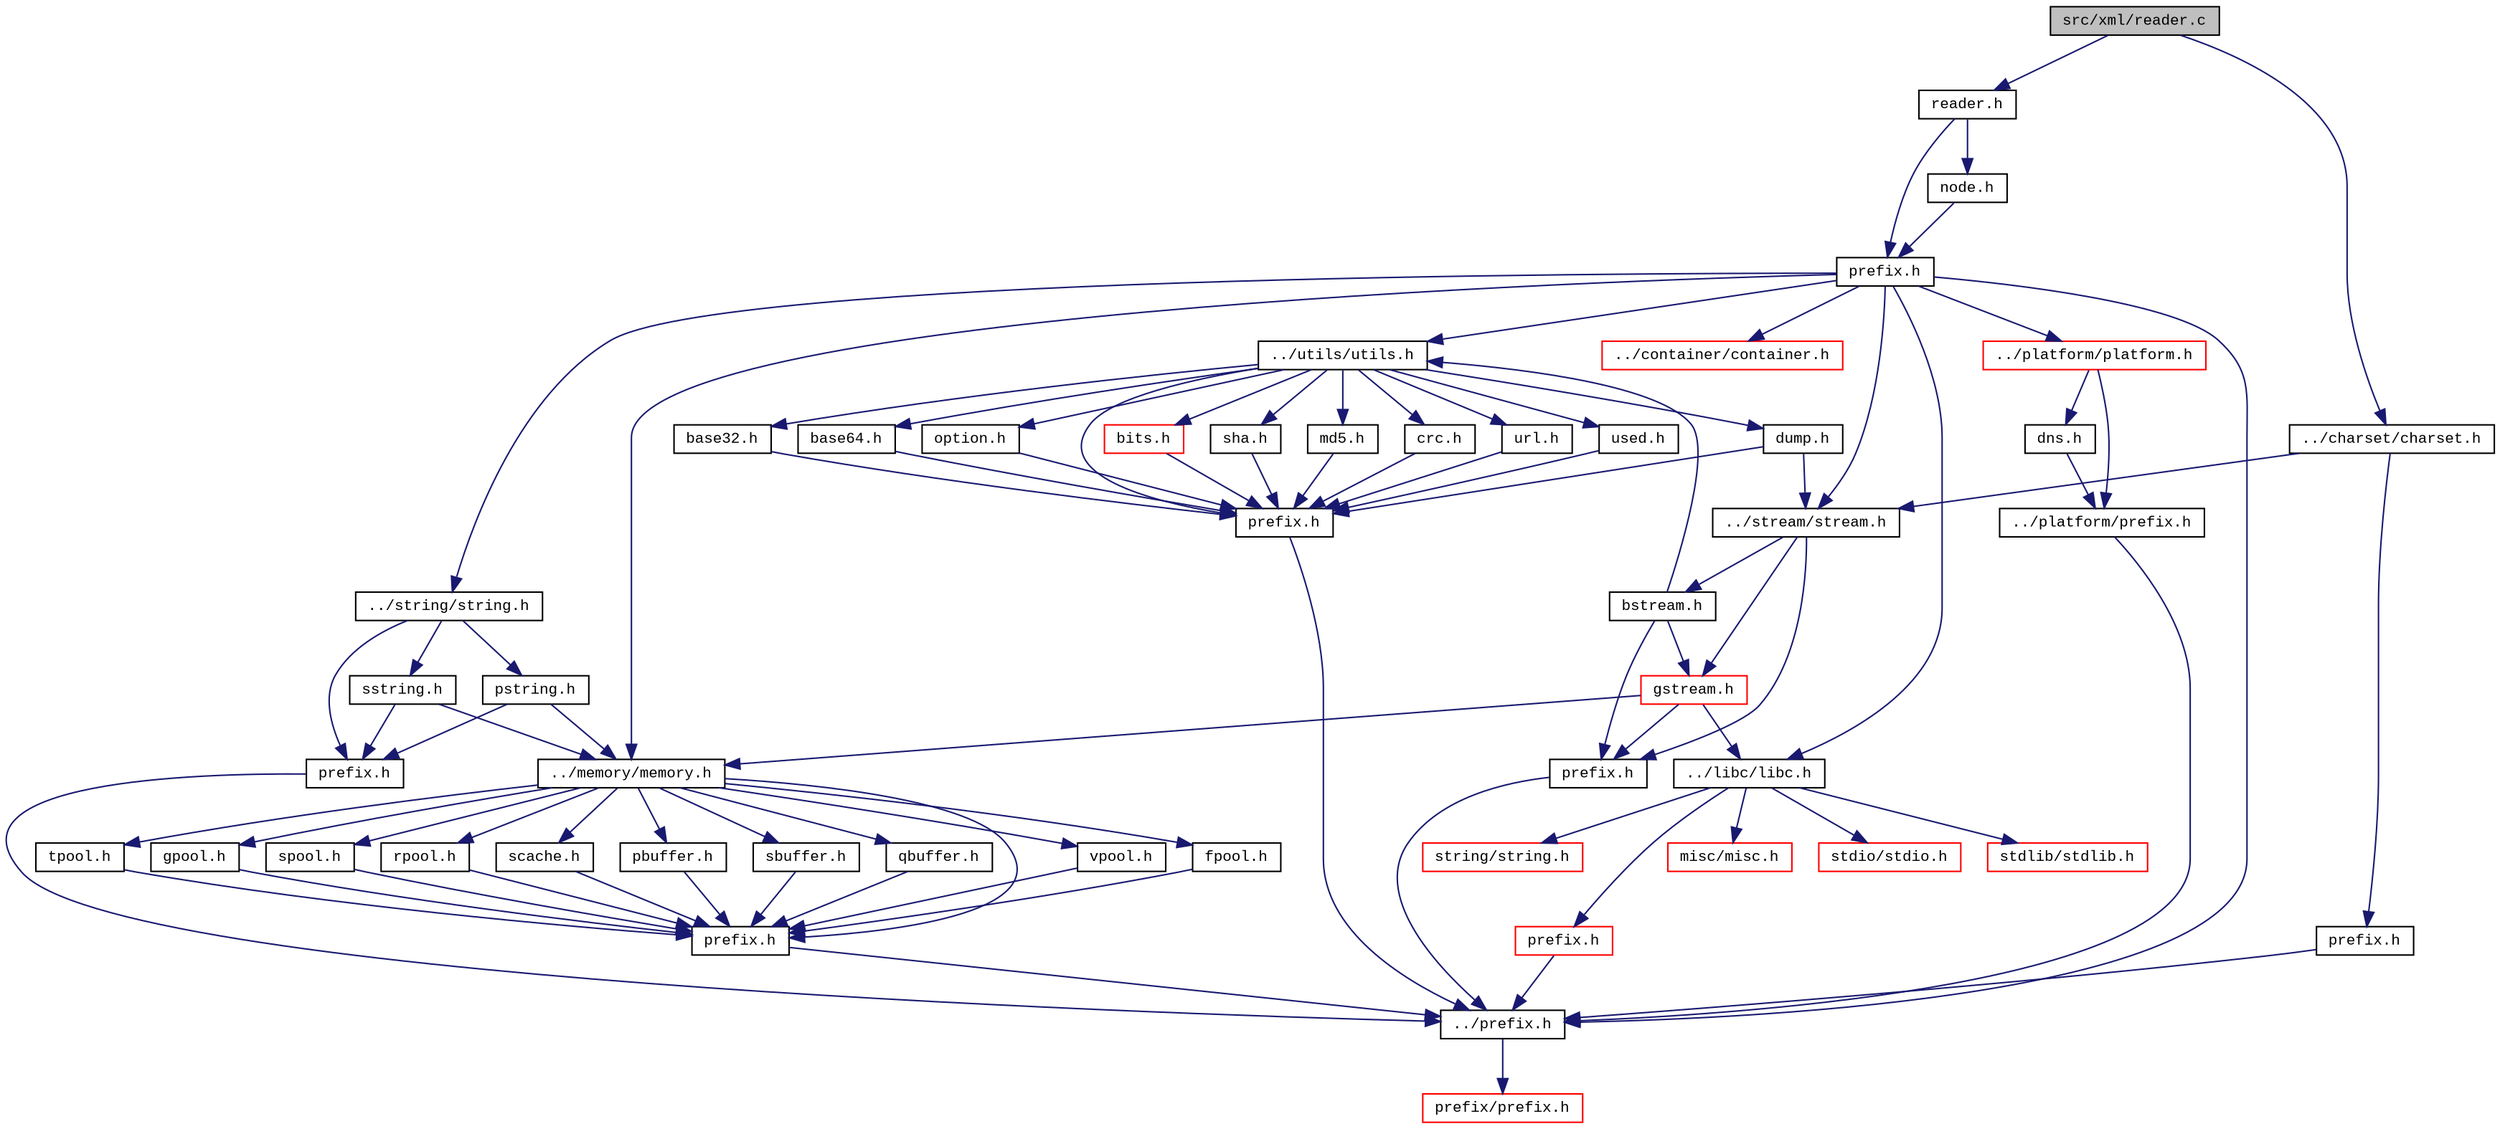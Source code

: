 digraph "src/xml/reader.c"
{
  edge [fontname="CourierNew",fontsize="10",labelfontname="CourierNew",labelfontsize="10"];
  node [fontname="CourierNew",fontsize="10",shape=record];
  Node1 [label="src/xml/reader.c",height=0.2,width=0.4,color="black", fillcolor="grey75", style="filled" fontcolor="black"];
  Node1 -> Node2 [color="midnightblue",fontsize="10",style="solid",fontname="CourierNew"];
  Node2 [label="reader.h",height=0.2,width=0.4,color="black", fillcolor="white", style="filled",URL="$d6/dda/reader_8h.html"];
  Node2 -> Node3 [color="midnightblue",fontsize="10",style="solid",fontname="CourierNew"];
  Node3 [label="prefix.h",height=0.2,width=0.4,color="black", fillcolor="white", style="filled",URL="$d1/d9b/xml_2prefix_8h_source.html"];
  Node3 -> Node4 [color="midnightblue",fontsize="10",style="solid",fontname="CourierNew"];
  Node4 [label="../prefix.h",height=0.2,width=0.4,color="black", fillcolor="white", style="filled",URL="$df/d5c/prefix_8h_source.html"];
  Node4 -> Node5 [color="midnightblue",fontsize="10",style="solid",fontname="CourierNew"];
  Node5 [label="prefix/prefix.h",height=0.2,width=0.4,color="red", fillcolor="white", style="filled",URL="$da/da3/prefix_2prefix_8h_source.html"];
  Node3 -> Node6 [color="midnightblue",fontsize="10",style="solid",fontname="CourierNew"];
  Node6 [label="../libc/libc.h",height=0.2,width=0.4,color="black", fillcolor="white", style="filled",URL="$db/dc8/libc_8h.html"];
  Node6 -> Node7 [color="midnightblue",fontsize="10",style="solid",fontname="CourierNew"];
  Node7 [label="prefix.h",height=0.2,width=0.4,color="red", fillcolor="white", style="filled",URL="$d4/df0/libc_2prefix_8h_source.html"];
  Node7 -> Node4 [color="midnightblue",fontsize="10",style="solid",fontname="CourierNew"];
  Node6 -> Node8 [color="midnightblue",fontsize="10",style="solid",fontname="CourierNew"];
  Node8 [label="misc/misc.h",height=0.2,width=0.4,color="red", fillcolor="white", style="filled",URL="$d4/d08/misc_8h.html"];
  Node6 -> Node9 [color="midnightblue",fontsize="10",style="solid",fontname="CourierNew"];
  Node9 [label="stdio/stdio.h",height=0.2,width=0.4,color="red", fillcolor="white", style="filled",URL="$d6/dd1/stdio_8h.html"];
  Node6 -> Node10 [color="midnightblue",fontsize="10",style="solid",fontname="CourierNew"];
  Node10 [label="stdlib/stdlib.h",height=0.2,width=0.4,color="red", fillcolor="white", style="filled",URL="$dc/d9c/stdlib_8h.html"];
  Node6 -> Node11 [color="midnightblue",fontsize="10",style="solid",fontname="CourierNew"];
  Node11 [label="string/string.h",height=0.2,width=0.4,color="red", fillcolor="white", style="filled",URL="$da/d52/libc_2string_2string_8h_source.html"];
  Node3 -> Node12 [color="midnightblue",fontsize="10",style="solid",fontname="CourierNew"];
  Node12 [label="../utils/utils.h",height=0.2,width=0.4,color="black", fillcolor="white", style="filled",URL="$de/d2f/utils_2utils_8h_source.html"];
  Node12 -> Node13 [color="midnightblue",fontsize="10",style="solid",fontname="CourierNew"];
  Node13 [label="prefix.h",height=0.2,width=0.4,color="black", fillcolor="white", style="filled",URL="$de/d60/utils_2prefix_8h_source.html"];
  Node13 -> Node4 [color="midnightblue",fontsize="10",style="solid",fontname="CourierNew"];
  Node12 -> Node14 [color="midnightblue",fontsize="10",style="solid",fontname="CourierNew"];
  Node14 [label="bits.h",height=0.2,width=0.4,color="red", fillcolor="white", style="filled",URL="$df/db9/bits_8h.html"];
  Node14 -> Node13 [color="midnightblue",fontsize="10",style="solid",fontname="CourierNew"];
  Node12 -> Node15 [color="midnightblue",fontsize="10",style="solid",fontname="CourierNew"];
  Node15 [label="sha.h",height=0.2,width=0.4,color="black", fillcolor="white", style="filled",URL="$d9/d61/sha_8h.html"];
  Node15 -> Node13 [color="midnightblue",fontsize="10",style="solid",fontname="CourierNew"];
  Node12 -> Node16 [color="midnightblue",fontsize="10",style="solid",fontname="CourierNew"];
  Node16 [label="md5.h",height=0.2,width=0.4,color="black", fillcolor="white", style="filled",URL="$da/db0/md5_8h.html"];
  Node16 -> Node13 [color="midnightblue",fontsize="10",style="solid",fontname="CourierNew"];
  Node12 -> Node17 [color="midnightblue",fontsize="10",style="solid",fontname="CourierNew"];
  Node17 [label="crc.h",height=0.2,width=0.4,color="black", fillcolor="white", style="filled",URL="$dc/de6/crc_8h.html"];
  Node17 -> Node13 [color="midnightblue",fontsize="10",style="solid",fontname="CourierNew"];
  Node12 -> Node18 [color="midnightblue",fontsize="10",style="solid",fontname="CourierNew"];
  Node18 [label="url.h",height=0.2,width=0.4,color="black", fillcolor="white", style="filled",URL="$de/d6c/utils_2url_8h_source.html"];
  Node18 -> Node13 [color="midnightblue",fontsize="10",style="solid",fontname="CourierNew"];
  Node12 -> Node19 [color="midnightblue",fontsize="10",style="solid",fontname="CourierNew"];
  Node19 [label="dump.h",height=0.2,width=0.4,color="black", fillcolor="white", style="filled",URL="$d5/de5/dump_8h.html"];
  Node19 -> Node13 [color="midnightblue",fontsize="10",style="solid",fontname="CourierNew"];
  Node19 -> Node20 [color="midnightblue",fontsize="10",style="solid",fontname="CourierNew"];
  Node20 [label="../stream/stream.h",height=0.2,width=0.4,color="black", fillcolor="white", style="filled",URL="$d8/d95/stream_8h.html"];
  Node20 -> Node21 [color="midnightblue",fontsize="10",style="solid",fontname="CourierNew"];
  Node21 [label="prefix.h",height=0.2,width=0.4,color="black", fillcolor="white", style="filled",URL="$d2/dd0/stream_2prefix_8h_source.html"];
  Node21 -> Node4 [color="midnightblue",fontsize="10",style="solid",fontname="CourierNew"];
  Node20 -> Node22 [color="midnightblue",fontsize="10",style="solid",fontname="CourierNew"];
  Node22 [label="bstream.h",height=0.2,width=0.4,color="black", fillcolor="white", style="filled",URL="$de/d56/bstream_8h.html"];
  Node22 -> Node21 [color="midnightblue",fontsize="10",style="solid",fontname="CourierNew"];
  Node22 -> Node23 [color="midnightblue",fontsize="10",style="solid",fontname="CourierNew"];
  Node23 [label="gstream.h",height=0.2,width=0.4,color="red", fillcolor="white", style="filled",URL="$d1/dac/gstream_8h.html"];
  Node23 -> Node21 [color="midnightblue",fontsize="10",style="solid",fontname="CourierNew"];
  Node23 -> Node6 [color="midnightblue",fontsize="10",style="solid",fontname="CourierNew"];
  Node23 -> Node24 [color="midnightblue",fontsize="10",style="solid",fontname="CourierNew"];
  Node24 [label="../memory/memory.h",height=0.2,width=0.4,color="black", fillcolor="white", style="filled",URL="$dc/d18/memory_8h.html"];
  Node24 -> Node25 [color="midnightblue",fontsize="10",style="solid",fontname="CourierNew"];
  Node25 [label="prefix.h",height=0.2,width=0.4,color="black", fillcolor="white", style="filled",URL="$d0/dad/memory_2prefix_8h_source.html"];
  Node25 -> Node4 [color="midnightblue",fontsize="10",style="solid",fontname="CourierNew"];
  Node24 -> Node26 [color="midnightblue",fontsize="10",style="solid",fontname="CourierNew"];
  Node26 [label="vpool.h",height=0.2,width=0.4,color="black", fillcolor="white", style="filled",URL="$d4/d83/vpool_8h.html"];
  Node26 -> Node25 [color="midnightblue",fontsize="10",style="solid",fontname="CourierNew"];
  Node24 -> Node27 [color="midnightblue",fontsize="10",style="solid",fontname="CourierNew"];
  Node27 [label="fpool.h",height=0.2,width=0.4,color="black", fillcolor="white", style="filled",URL="$d6/dec/fpool_8h.html"];
  Node27 -> Node25 [color="midnightblue",fontsize="10",style="solid",fontname="CourierNew"];
  Node24 -> Node28 [color="midnightblue",fontsize="10",style="solid",fontname="CourierNew"];
  Node28 [label="tpool.h",height=0.2,width=0.4,color="black", fillcolor="white", style="filled",URL="$df/d05/tpool_8h.html"];
  Node28 -> Node25 [color="midnightblue",fontsize="10",style="solid",fontname="CourierNew"];
  Node24 -> Node29 [color="midnightblue",fontsize="10",style="solid",fontname="CourierNew"];
  Node29 [label="gpool.h",height=0.2,width=0.4,color="black", fillcolor="white", style="filled",URL="$d4/d3a/gpool_8h.html"];
  Node29 -> Node25 [color="midnightblue",fontsize="10",style="solid",fontname="CourierNew"];
  Node24 -> Node30 [color="midnightblue",fontsize="10",style="solid",fontname="CourierNew"];
  Node30 [label="spool.h",height=0.2,width=0.4,color="black", fillcolor="white", style="filled",URL="$d7/d0c/spool_8h.html"];
  Node30 -> Node25 [color="midnightblue",fontsize="10",style="solid",fontname="CourierNew"];
  Node24 -> Node31 [color="midnightblue",fontsize="10",style="solid",fontname="CourierNew"];
  Node31 [label="rpool.h",height=0.2,width=0.4,color="black", fillcolor="white", style="filled",URL="$d6/da1/rpool_8h.html"];
  Node31 -> Node25 [color="midnightblue",fontsize="10",style="solid",fontname="CourierNew"];
  Node24 -> Node32 [color="midnightblue",fontsize="10",style="solid",fontname="CourierNew"];
  Node32 [label="scache.h",height=0.2,width=0.4,color="black", fillcolor="white", style="filled",URL="$d6/d7c/scache_8h.html"];
  Node32 -> Node25 [color="midnightblue",fontsize="10",style="solid",fontname="CourierNew"];
  Node24 -> Node33 [color="midnightblue",fontsize="10",style="solid",fontname="CourierNew"];
  Node33 [label="pbuffer.h",height=0.2,width=0.4,color="black", fillcolor="white", style="filled",URL="$de/db7/pbuffer_8h.html"];
  Node33 -> Node25 [color="midnightblue",fontsize="10",style="solid",fontname="CourierNew"];
  Node24 -> Node34 [color="midnightblue",fontsize="10",style="solid",fontname="CourierNew"];
  Node34 [label="sbuffer.h",height=0.2,width=0.4,color="black", fillcolor="white", style="filled",URL="$de/d96/sbuffer_8h.html"];
  Node34 -> Node25 [color="midnightblue",fontsize="10",style="solid",fontname="CourierNew"];
  Node24 -> Node35 [color="midnightblue",fontsize="10",style="solid",fontname="CourierNew"];
  Node35 [label="qbuffer.h",height=0.2,width=0.4,color="black", fillcolor="white", style="filled",URL="$d3/d60/qbuffer_8h.html"];
  Node35 -> Node25 [color="midnightblue",fontsize="10",style="solid",fontname="CourierNew"];
  Node22 -> Node12 [color="midnightblue",fontsize="10",style="solid",fontname="CourierNew"];
  Node20 -> Node23 [color="midnightblue",fontsize="10",style="solid",fontname="CourierNew"];
  Node12 -> Node36 [color="midnightblue",fontsize="10",style="solid",fontname="CourierNew"];
  Node36 [label="used.h",height=0.2,width=0.4,color="black", fillcolor="white", style="filled",URL="$d4/d2b/used_8h.html"];
  Node36 -> Node13 [color="midnightblue",fontsize="10",style="solid",fontname="CourierNew"];
  Node12 -> Node37 [color="midnightblue",fontsize="10",style="solid",fontname="CourierNew"];
  Node37 [label="base32.h",height=0.2,width=0.4,color="black", fillcolor="white", style="filled",URL="$d8/d33/base32_8h.html"];
  Node37 -> Node13 [color="midnightblue",fontsize="10",style="solid",fontname="CourierNew"];
  Node12 -> Node38 [color="midnightblue",fontsize="10",style="solid",fontname="CourierNew"];
  Node38 [label="base64.h",height=0.2,width=0.4,color="black", fillcolor="white", style="filled",URL="$d2/d6f/base64_8h_source.html"];
  Node38 -> Node13 [color="midnightblue",fontsize="10",style="solid",fontname="CourierNew"];
  Node12 -> Node39 [color="midnightblue",fontsize="10",style="solid",fontname="CourierNew"];
  Node39 [label="option.h",height=0.2,width=0.4,color="black", fillcolor="white", style="filled",URL="$db/db8/option_8h.html"];
  Node39 -> Node13 [color="midnightblue",fontsize="10",style="solid",fontname="CourierNew"];
  Node3 -> Node20 [color="midnightblue",fontsize="10",style="solid",fontname="CourierNew"];
  Node3 -> Node40 [color="midnightblue",fontsize="10",style="solid",fontname="CourierNew"];
  Node40 [label="../string/string.h",height=0.2,width=0.4,color="black", fillcolor="white", style="filled",URL="$d8/d2b/string_2string_8h_source.html"];
  Node40 -> Node41 [color="midnightblue",fontsize="10",style="solid",fontname="CourierNew"];
  Node41 [label="prefix.h",height=0.2,width=0.4,color="black", fillcolor="white", style="filled",URL="$d9/da1/string_2prefix_8h_source.html"];
  Node41 -> Node4 [color="midnightblue",fontsize="10",style="solid",fontname="CourierNew"];
  Node40 -> Node42 [color="midnightblue",fontsize="10",style="solid",fontname="CourierNew"];
  Node42 [label="pstring.h",height=0.2,width=0.4,color="black", fillcolor="white", style="filled",URL="$d6/d9b/pstring_8h.html"];
  Node42 -> Node41 [color="midnightblue",fontsize="10",style="solid",fontname="CourierNew"];
  Node42 -> Node24 [color="midnightblue",fontsize="10",style="solid",fontname="CourierNew"];
  Node40 -> Node43 [color="midnightblue",fontsize="10",style="solid",fontname="CourierNew"];
  Node43 [label="sstring.h",height=0.2,width=0.4,color="black", fillcolor="white", style="filled",URL="$d1/d34/sstring_8h.html"];
  Node43 -> Node41 [color="midnightblue",fontsize="10",style="solid",fontname="CourierNew"];
  Node43 -> Node24 [color="midnightblue",fontsize="10",style="solid",fontname="CourierNew"];
  Node3 -> Node24 [color="midnightblue",fontsize="10",style="solid",fontname="CourierNew"];
  Node3 -> Node44 [color="midnightblue",fontsize="10",style="solid",fontname="CourierNew"];
  Node44 [label="../platform/platform.h",height=0.2,width=0.4,color="red", fillcolor="white", style="filled",URL="$de/d03/platform_8h.html"];
  Node44 -> Node45 [color="midnightblue",fontsize="10",style="solid",fontname="CourierNew"];
  Node45 [label="../platform/prefix.h",height=0.2,width=0.4,color="black", fillcolor="white", style="filled",URL="$db/dfa/platform_2prefix_8h_source.html"];
  Node45 -> Node4 [color="midnightblue",fontsize="10",style="solid",fontname="CourierNew"];
  Node44 -> Node46 [color="midnightblue",fontsize="10",style="solid",fontname="CourierNew"];
  Node46 [label="dns.h",height=0.2,width=0.4,color="black", fillcolor="white", style="filled",URL="$d9/d31/platform_2dns_8h_source.html"];
  Node46 -> Node45 [color="midnightblue",fontsize="10",style="solid",fontname="CourierNew"];
  Node3 -> Node47 [color="midnightblue",fontsize="10",style="solid",fontname="CourierNew"];
  Node47 [label="../container/container.h",height=0.2,width=0.4,color="red", fillcolor="white", style="filled",URL="$d4/ddd/container_8h.html"];
  Node2 -> Node48 [color="midnightblue",fontsize="10",style="solid",fontname="CourierNew"];
  Node48 [label="node.h",height=0.2,width=0.4,color="black", fillcolor="white", style="filled",URL="$d1/d77/node_8h.html"];
  Node48 -> Node3 [color="midnightblue",fontsize="10",style="solid",fontname="CourierNew"];
  Node1 -> Node49 [color="midnightblue",fontsize="10",style="solid",fontname="CourierNew"];
  Node49 [label="../charset/charset.h",height=0.2,width=0.4,color="black", fillcolor="white", style="filled",URL="$d5/dae/charset_8h.html"];
  Node49 -> Node50 [color="midnightblue",fontsize="10",style="solid",fontname="CourierNew"];
  Node50 [label="prefix.h",height=0.2,width=0.4,color="black", fillcolor="white", style="filled",URL="$d6/d08/charset_2prefix_8h_source.html"];
  Node50 -> Node4 [color="midnightblue",fontsize="10",style="solid",fontname="CourierNew"];
  Node49 -> Node20 [color="midnightblue",fontsize="10",style="solid",fontname="CourierNew"];
}

